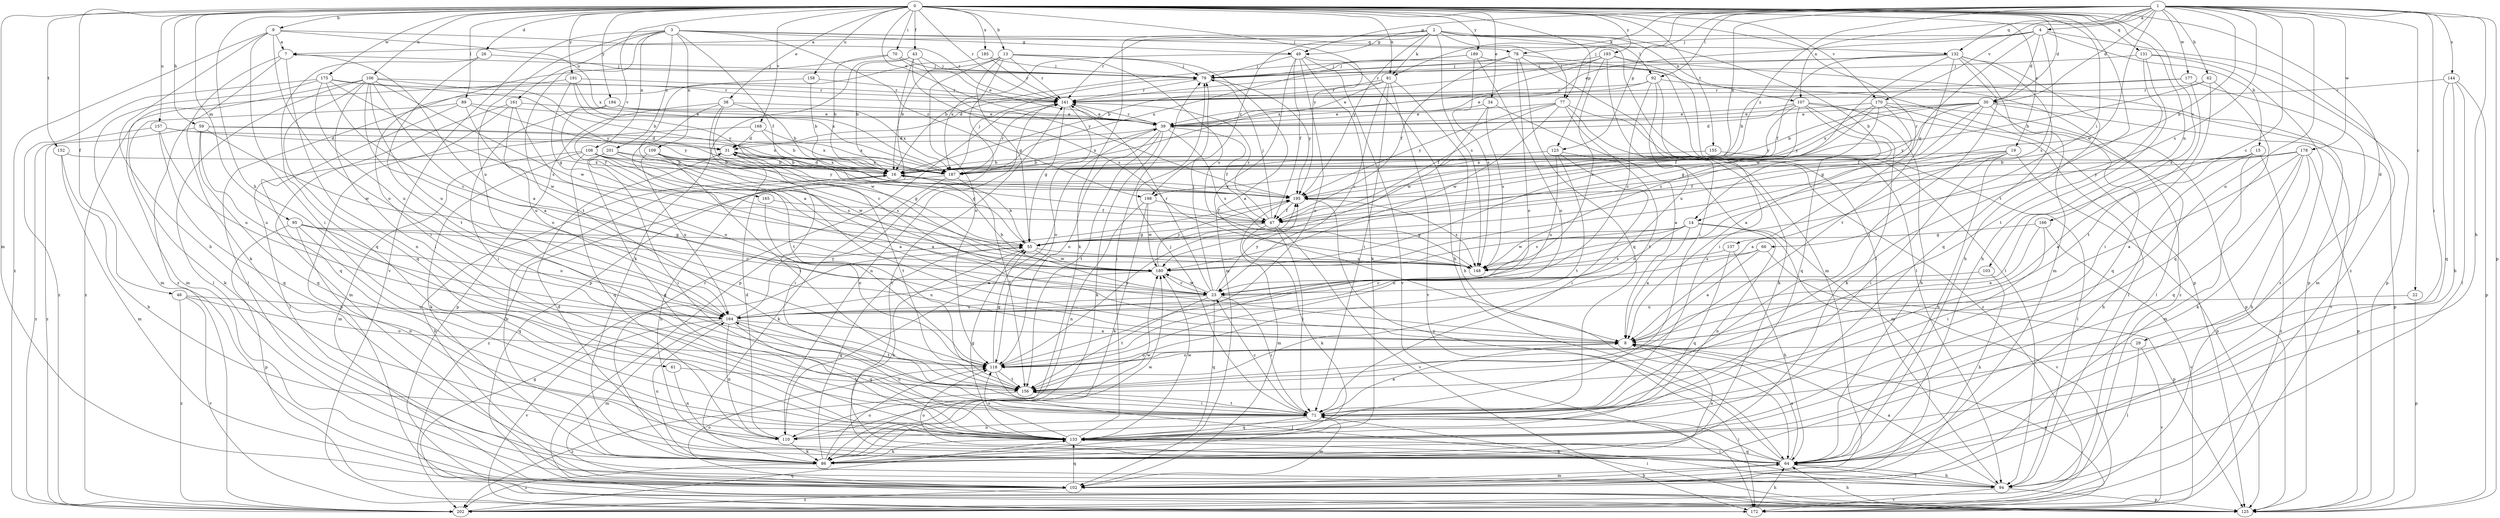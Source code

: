 strict digraph  {
0;
1;
2;
3;
4;
7;
8;
9;
13;
14;
15;
16;
19;
22;
23;
26;
29;
30;
31;
34;
38;
39;
43;
46;
47;
49;
55;
59;
61;
62;
64;
66;
70;
71;
77;
78;
79;
81;
86;
89;
92;
94;
95;
102;
103;
106;
107;
108;
109;
110;
118;
123;
125;
131;
132;
133;
137;
141;
144;
148;
152;
155;
156;
157;
158;
161;
164;
165;
166;
168;
170;
172;
175;
177;
178;
180;
185;
187;
189;
191;
193;
194;
195;
198;
201;
202;
0 -> 9  [label=b];
0 -> 13  [label=b];
0 -> 19  [label=c];
0 -> 26  [label=d];
0 -> 29  [label=d];
0 -> 30  [label=d];
0 -> 34  [label=e];
0 -> 38  [label=e];
0 -> 39  [label=e];
0 -> 43  [label=f];
0 -> 46  [label=f];
0 -> 59  [label=h];
0 -> 61  [label=h];
0 -> 66  [label=i];
0 -> 70  [label=i];
0 -> 81  [label=k];
0 -> 89  [label=l];
0 -> 95  [label=m];
0 -> 102  [label=m];
0 -> 103  [label=n];
0 -> 106  [label=n];
0 -> 123  [label=p];
0 -> 131  [label=q];
0 -> 137  [label=r];
0 -> 141  [label=r];
0 -> 152  [label=t];
0 -> 155  [label=t];
0 -> 156  [label=t];
0 -> 157  [label=u];
0 -> 158  [label=u];
0 -> 165  [label=v];
0 -> 166  [label=v];
0 -> 168  [label=v];
0 -> 170  [label=v];
0 -> 175  [label=w];
0 -> 185  [label=x];
0 -> 189  [label=y];
0 -> 191  [label=y];
0 -> 193  [label=y];
0 -> 194  [label=y];
0 -> 195  [label=y];
1 -> 4  [label=a];
1 -> 14  [label=b];
1 -> 22  [label=c];
1 -> 23  [label=c];
1 -> 30  [label=d];
1 -> 49  [label=g];
1 -> 62  [label=h];
1 -> 64  [label=h];
1 -> 71  [label=i];
1 -> 77  [label=j];
1 -> 81  [label=k];
1 -> 92  [label=l];
1 -> 107  [label=n];
1 -> 118  [label=o];
1 -> 123  [label=p];
1 -> 125  [label=p];
1 -> 132  [label=q];
1 -> 144  [label=s];
1 -> 148  [label=s];
1 -> 170  [label=v];
1 -> 177  [label=w];
1 -> 178  [label=w];
1 -> 180  [label=w];
1 -> 187  [label=x];
1 -> 198  [label=z];
2 -> 7  [label=a];
2 -> 14  [label=b];
2 -> 49  [label=g];
2 -> 77  [label=j];
2 -> 81  [label=k];
2 -> 86  [label=k];
2 -> 92  [label=l];
2 -> 94  [label=l];
2 -> 107  [label=n];
2 -> 148  [label=s];
2 -> 195  [label=y];
2 -> 198  [label=z];
3 -> 47  [label=f];
3 -> 49  [label=g];
3 -> 78  [label=j];
3 -> 108  [label=n];
3 -> 109  [label=n];
3 -> 132  [label=q];
3 -> 156  [label=t];
3 -> 161  [label=u];
3 -> 164  [label=u];
3 -> 172  [label=v];
3 -> 198  [label=z];
3 -> 201  [label=z];
4 -> 15  [label=b];
4 -> 30  [label=d];
4 -> 39  [label=e];
4 -> 55  [label=g];
4 -> 78  [label=j];
4 -> 141  [label=r];
4 -> 148  [label=s];
4 -> 202  [label=z];
7 -> 79  [label=j];
7 -> 86  [label=k];
7 -> 110  [label=n];
7 -> 202  [label=z];
8 -> 7  [label=a];
8 -> 118  [label=o];
9 -> 7  [label=a];
9 -> 64  [label=h];
9 -> 71  [label=i];
9 -> 118  [label=o];
9 -> 141  [label=r];
9 -> 187  [label=x];
9 -> 202  [label=z];
13 -> 8  [label=a];
13 -> 16  [label=b];
13 -> 55  [label=g];
13 -> 79  [label=j];
13 -> 118  [label=o];
13 -> 125  [label=p];
13 -> 141  [label=r];
13 -> 148  [label=s];
14 -> 8  [label=a];
14 -> 23  [label=c];
14 -> 55  [label=g];
14 -> 110  [label=n];
14 -> 148  [label=s];
14 -> 172  [label=v];
14 -> 180  [label=w];
15 -> 8  [label=a];
15 -> 64  [label=h];
15 -> 102  [label=m];
15 -> 187  [label=x];
15 -> 202  [label=z];
16 -> 31  [label=d];
16 -> 64  [label=h];
16 -> 195  [label=y];
19 -> 8  [label=a];
19 -> 47  [label=f];
19 -> 64  [label=h];
19 -> 71  [label=i];
19 -> 125  [label=p];
19 -> 187  [label=x];
22 -> 125  [label=p];
22 -> 164  [label=u];
23 -> 16  [label=b];
23 -> 71  [label=i];
23 -> 79  [label=j];
23 -> 133  [label=q];
23 -> 141  [label=r];
23 -> 156  [label=t];
23 -> 164  [label=u];
23 -> 180  [label=w];
23 -> 195  [label=y];
26 -> 79  [label=j];
26 -> 133  [label=q];
26 -> 156  [label=t];
29 -> 94  [label=l];
29 -> 118  [label=o];
29 -> 172  [label=v];
30 -> 16  [label=b];
30 -> 39  [label=e];
30 -> 47  [label=f];
30 -> 55  [label=g];
30 -> 125  [label=p];
30 -> 133  [label=q];
30 -> 172  [label=v];
30 -> 187  [label=x];
30 -> 195  [label=y];
31 -> 16  [label=b];
31 -> 55  [label=g];
31 -> 71  [label=i];
31 -> 156  [label=t];
31 -> 187  [label=x];
34 -> 8  [label=a];
34 -> 39  [label=e];
34 -> 148  [label=s];
34 -> 180  [label=w];
38 -> 16  [label=b];
38 -> 23  [label=c];
38 -> 39  [label=e];
38 -> 125  [label=p];
38 -> 156  [label=t];
38 -> 180  [label=w];
39 -> 31  [label=d];
39 -> 47  [label=f];
39 -> 86  [label=k];
39 -> 118  [label=o];
39 -> 141  [label=r];
39 -> 148  [label=s];
39 -> 156  [label=t];
39 -> 187  [label=x];
43 -> 16  [label=b];
43 -> 79  [label=j];
43 -> 86  [label=k];
43 -> 125  [label=p];
43 -> 148  [label=s];
43 -> 195  [label=y];
46 -> 118  [label=o];
46 -> 164  [label=u];
46 -> 172  [label=v];
46 -> 202  [label=z];
47 -> 55  [label=g];
47 -> 71  [label=i];
47 -> 79  [label=j];
47 -> 86  [label=k];
47 -> 141  [label=r];
47 -> 172  [label=v];
49 -> 47  [label=f];
49 -> 64  [label=h];
49 -> 79  [label=j];
49 -> 86  [label=k];
49 -> 102  [label=m];
49 -> 118  [label=o];
49 -> 172  [label=v];
49 -> 187  [label=x];
55 -> 16  [label=b];
55 -> 64  [label=h];
55 -> 148  [label=s];
55 -> 180  [label=w];
59 -> 31  [label=d];
59 -> 133  [label=q];
59 -> 164  [label=u];
59 -> 180  [label=w];
59 -> 187  [label=x];
59 -> 202  [label=z];
61 -> 110  [label=n];
61 -> 156  [label=t];
62 -> 16  [label=b];
62 -> 71  [label=i];
62 -> 133  [label=q];
62 -> 141  [label=r];
64 -> 8  [label=a];
64 -> 31  [label=d];
64 -> 71  [label=i];
64 -> 94  [label=l];
64 -> 102  [label=m];
64 -> 118  [label=o];
64 -> 133  [label=q];
64 -> 141  [label=r];
64 -> 195  [label=y];
66 -> 8  [label=a];
66 -> 125  [label=p];
66 -> 148  [label=s];
66 -> 164  [label=u];
70 -> 16  [label=b];
70 -> 39  [label=e];
70 -> 71  [label=i];
70 -> 79  [label=j];
71 -> 8  [label=a];
71 -> 23  [label=c];
71 -> 79  [label=j];
71 -> 102  [label=m];
71 -> 110  [label=n];
71 -> 133  [label=q];
71 -> 156  [label=t];
77 -> 39  [label=e];
77 -> 47  [label=f];
77 -> 86  [label=k];
77 -> 156  [label=t];
77 -> 180  [label=w];
77 -> 195  [label=y];
77 -> 202  [label=z];
78 -> 47  [label=f];
78 -> 79  [label=j];
78 -> 94  [label=l];
78 -> 102  [label=m];
78 -> 118  [label=o];
78 -> 133  [label=q];
78 -> 187  [label=x];
79 -> 141  [label=r];
79 -> 195  [label=y];
81 -> 23  [label=c];
81 -> 31  [label=d];
81 -> 39  [label=e];
81 -> 64  [label=h];
81 -> 71  [label=i];
81 -> 141  [label=r];
81 -> 172  [label=v];
86 -> 8  [label=a];
86 -> 16  [label=b];
86 -> 55  [label=g];
86 -> 118  [label=o];
86 -> 141  [label=r];
86 -> 164  [label=u];
86 -> 180  [label=w];
86 -> 202  [label=z];
89 -> 39  [label=e];
89 -> 86  [label=k];
89 -> 133  [label=q];
89 -> 180  [label=w];
89 -> 195  [label=y];
92 -> 23  [label=c];
92 -> 39  [label=e];
92 -> 71  [label=i];
92 -> 141  [label=r];
92 -> 164  [label=u];
92 -> 202  [label=z];
94 -> 8  [label=a];
94 -> 64  [label=h];
94 -> 71  [label=i];
94 -> 125  [label=p];
94 -> 172  [label=v];
95 -> 23  [label=c];
95 -> 55  [label=g];
95 -> 110  [label=n];
95 -> 125  [label=p];
95 -> 133  [label=q];
95 -> 164  [label=u];
102 -> 16  [label=b];
102 -> 64  [label=h];
102 -> 118  [label=o];
102 -> 133  [label=q];
102 -> 202  [label=z];
103 -> 23  [label=c];
103 -> 64  [label=h];
106 -> 8  [label=a];
106 -> 16  [label=b];
106 -> 71  [label=i];
106 -> 94  [label=l];
106 -> 102  [label=m];
106 -> 118  [label=o];
106 -> 133  [label=q];
106 -> 141  [label=r];
106 -> 164  [label=u];
106 -> 180  [label=w];
107 -> 31  [label=d];
107 -> 39  [label=e];
107 -> 64  [label=h];
107 -> 86  [label=k];
107 -> 94  [label=l];
107 -> 133  [label=q];
107 -> 148  [label=s];
107 -> 195  [label=y];
108 -> 8  [label=a];
108 -> 16  [label=b];
108 -> 86  [label=k];
108 -> 102  [label=m];
108 -> 133  [label=q];
108 -> 148  [label=s];
108 -> 187  [label=x];
109 -> 8  [label=a];
109 -> 16  [label=b];
109 -> 148  [label=s];
109 -> 156  [label=t];
109 -> 164  [label=u];
109 -> 195  [label=y];
110 -> 31  [label=d];
110 -> 39  [label=e];
110 -> 86  [label=k];
110 -> 180  [label=w];
118 -> 55  [label=g];
118 -> 94  [label=l];
118 -> 156  [label=t];
118 -> 195  [label=y];
123 -> 16  [label=b];
123 -> 71  [label=i];
123 -> 102  [label=m];
123 -> 156  [label=t];
123 -> 164  [label=u];
125 -> 64  [label=h];
125 -> 71  [label=i];
131 -> 64  [label=h];
131 -> 79  [label=j];
131 -> 125  [label=p];
131 -> 156  [label=t];
131 -> 202  [label=z];
132 -> 47  [label=f];
132 -> 64  [label=h];
132 -> 71  [label=i];
132 -> 79  [label=j];
132 -> 102  [label=m];
132 -> 133  [label=q];
132 -> 141  [label=r];
132 -> 156  [label=t];
132 -> 180  [label=w];
133 -> 55  [label=g];
133 -> 64  [label=h];
133 -> 79  [label=j];
133 -> 86  [label=k];
133 -> 118  [label=o];
133 -> 164  [label=u];
133 -> 180  [label=w];
137 -> 64  [label=h];
137 -> 133  [label=q];
137 -> 148  [label=s];
141 -> 39  [label=e];
141 -> 55  [label=g];
141 -> 110  [label=n];
141 -> 118  [label=o];
144 -> 64  [label=h];
144 -> 94  [label=l];
144 -> 125  [label=p];
144 -> 133  [label=q];
144 -> 141  [label=r];
152 -> 64  [label=h];
152 -> 102  [label=m];
152 -> 187  [label=x];
155 -> 16  [label=b];
155 -> 94  [label=l];
156 -> 71  [label=i];
156 -> 202  [label=z];
157 -> 31  [label=d];
157 -> 133  [label=q];
157 -> 164  [label=u];
157 -> 187  [label=x];
157 -> 202  [label=z];
158 -> 16  [label=b];
158 -> 94  [label=l];
158 -> 141  [label=r];
161 -> 39  [label=e];
161 -> 102  [label=m];
161 -> 118  [label=o];
161 -> 125  [label=p];
161 -> 164  [label=u];
164 -> 8  [label=a];
164 -> 102  [label=m];
164 -> 110  [label=n];
164 -> 133  [label=q];
164 -> 156  [label=t];
164 -> 172  [label=v];
164 -> 195  [label=y];
165 -> 47  [label=f];
165 -> 118  [label=o];
166 -> 8  [label=a];
166 -> 55  [label=g];
166 -> 71  [label=i];
166 -> 172  [label=v];
168 -> 16  [label=b];
168 -> 31  [label=d];
168 -> 94  [label=l];
168 -> 187  [label=x];
170 -> 8  [label=a];
170 -> 39  [label=e];
170 -> 47  [label=f];
170 -> 55  [label=g];
170 -> 94  [label=l];
170 -> 125  [label=p];
170 -> 195  [label=y];
172 -> 8  [label=a];
172 -> 55  [label=g];
172 -> 64  [label=h];
175 -> 23  [label=c];
175 -> 102  [label=m];
175 -> 141  [label=r];
175 -> 148  [label=s];
175 -> 164  [label=u];
175 -> 195  [label=y];
175 -> 202  [label=z];
177 -> 16  [label=b];
177 -> 102  [label=m];
177 -> 141  [label=r];
177 -> 156  [label=t];
178 -> 8  [label=a];
178 -> 16  [label=b];
178 -> 64  [label=h];
178 -> 86  [label=k];
178 -> 125  [label=p];
178 -> 133  [label=q];
178 -> 195  [label=y];
180 -> 23  [label=c];
180 -> 164  [label=u];
180 -> 195  [label=y];
185 -> 8  [label=a];
185 -> 79  [label=j];
185 -> 141  [label=r];
187 -> 79  [label=j];
187 -> 86  [label=k];
187 -> 141  [label=r];
187 -> 156  [label=t];
187 -> 202  [label=z];
189 -> 16  [label=b];
189 -> 79  [label=j];
189 -> 118  [label=o];
189 -> 125  [label=p];
189 -> 148  [label=s];
191 -> 55  [label=g];
191 -> 141  [label=r];
191 -> 187  [label=x];
191 -> 195  [label=y];
191 -> 202  [label=z];
193 -> 16  [label=b];
193 -> 23  [label=c];
193 -> 71  [label=i];
193 -> 79  [label=j];
193 -> 94  [label=l];
193 -> 125  [label=p];
193 -> 187  [label=x];
194 -> 39  [label=e];
194 -> 47  [label=f];
194 -> 71  [label=i];
194 -> 187  [label=x];
195 -> 47  [label=f];
195 -> 102  [label=m];
195 -> 148  [label=s];
198 -> 47  [label=f];
198 -> 86  [label=k];
198 -> 110  [label=n];
198 -> 180  [label=w];
201 -> 16  [label=b];
201 -> 55  [label=g];
201 -> 71  [label=i];
201 -> 133  [label=q];
201 -> 180  [label=w];
202 -> 133  [label=q];
}
